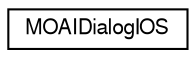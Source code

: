 digraph G
{
  edge [fontname="FreeSans",fontsize="10",labelfontname="FreeSans",labelfontsize="10"];
  node [fontname="FreeSans",fontsize="10",shape=record];
  rankdir=LR;
  Node1 [label="MOAIDialogIOS",height=0.2,width=0.4,color="black", fillcolor="white", style="filled",URL="$class_m_o_a_i_dialog_i_o_s.html",tooltip="Wrapper for a simple native dialog implementation on iOS devices. Exposed to lua via MOAIDialog on al..."];
}
